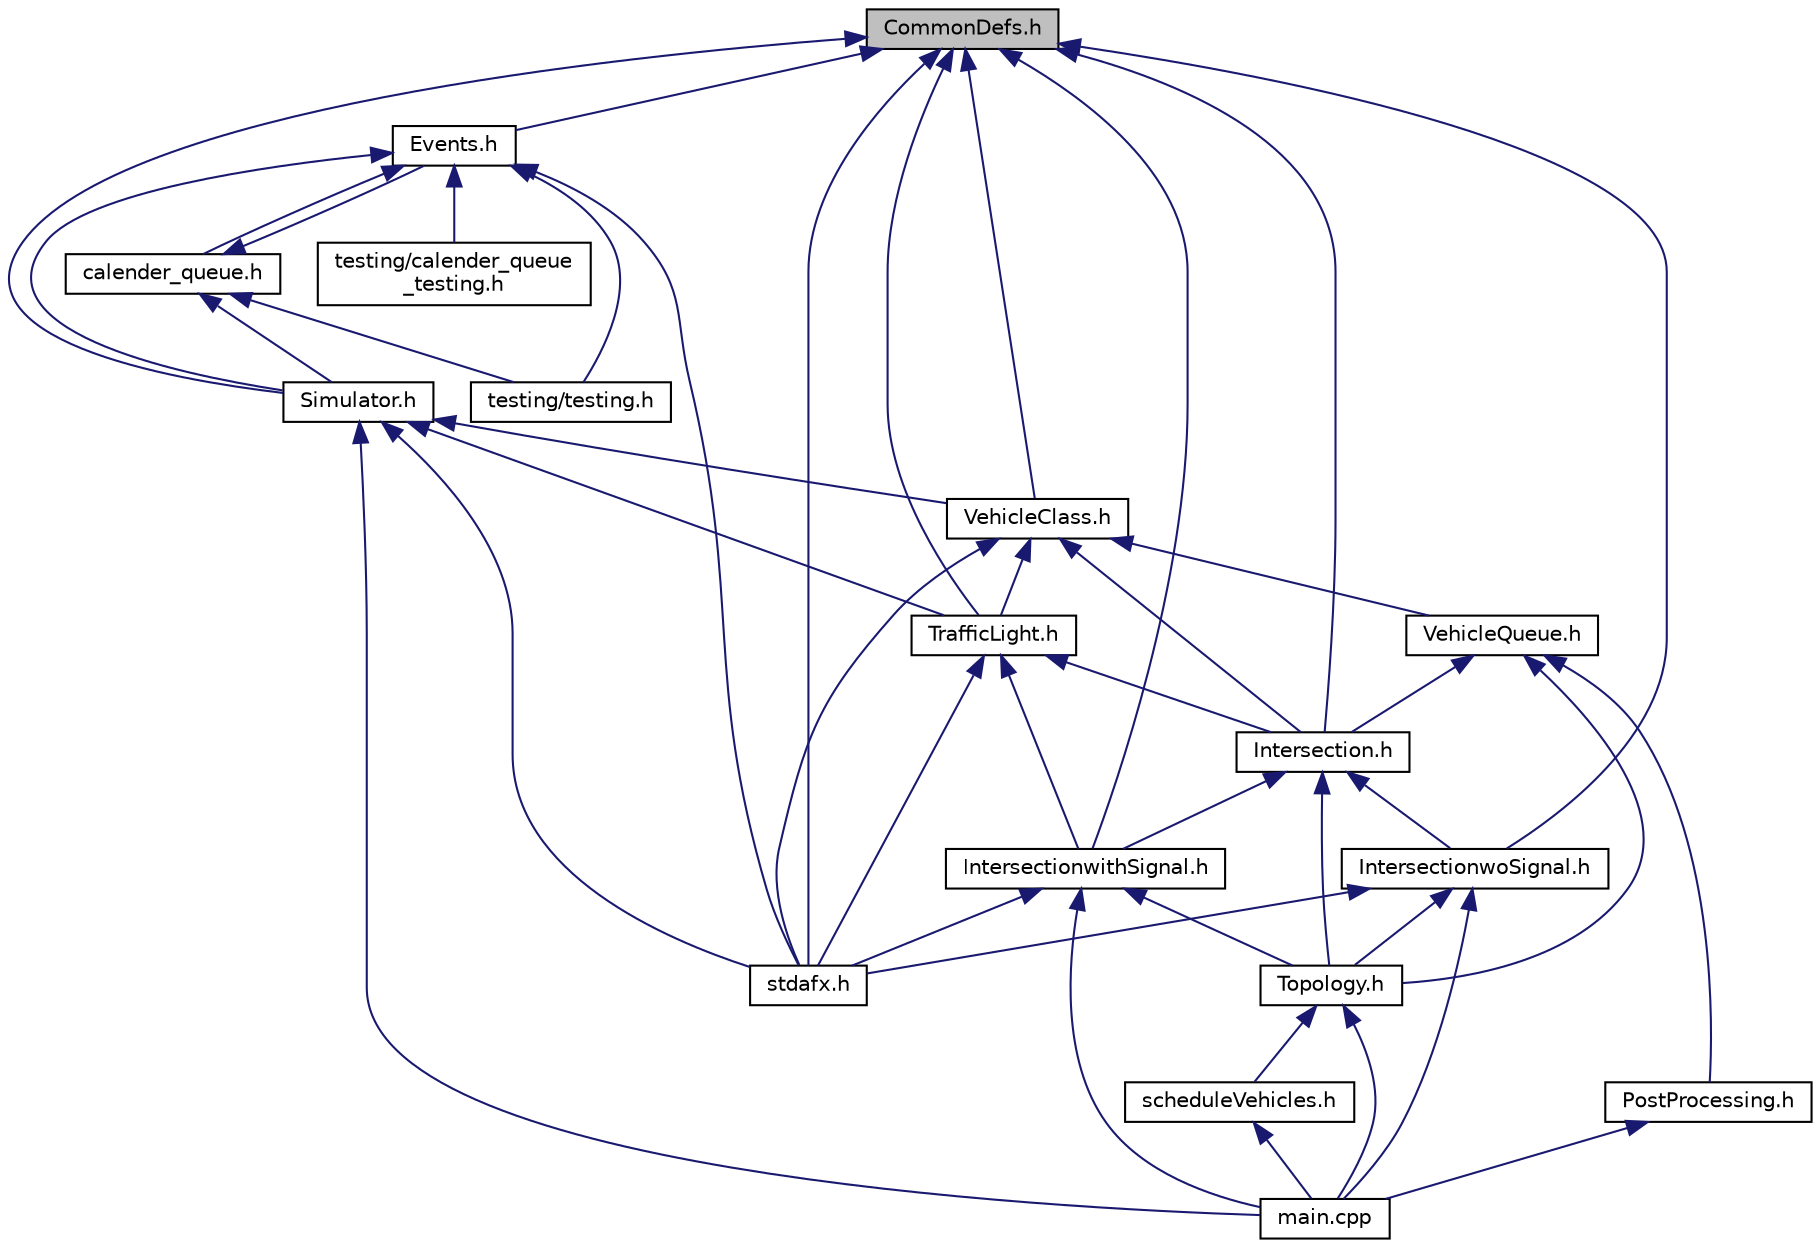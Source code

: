 digraph "CommonDefs.h"
{
  edge [fontname="Helvetica",fontsize="10",labelfontname="Helvetica",labelfontsize="10"];
  node [fontname="Helvetica",fontsize="10",shape=record];
  Node1 [label="CommonDefs.h",height=0.2,width=0.4,color="black", fillcolor="grey75", style="filled" fontcolor="black"];
  Node1 -> Node2 [dir="back",color="midnightblue",fontsize="10",style="solid"];
  Node2 [label="Events.h",height=0.2,width=0.4,color="black", fillcolor="white", style="filled",URL="$_events_8h.html",tooltip="declaration of various types of events"];
  Node2 -> Node3 [dir="back",color="midnightblue",fontsize="10",style="solid"];
  Node3 [label="calender_queue.h",height=0.2,width=0.4,color="black", fillcolor="white", style="filled",URL="$calender__queue_8h.html",tooltip="declartion of the class calender queue"];
  Node3 -> Node2 [dir="back",color="midnightblue",fontsize="10",style="solid"];
  Node3 -> Node4 [dir="back",color="midnightblue",fontsize="10",style="solid"];
  Node4 [label="Simulator.h",height=0.2,width=0.4,color="black", fillcolor="white", style="filled",URL="$_simulator_8h.html"];
  Node4 -> Node5 [dir="back",color="midnightblue",fontsize="10",style="solid"];
  Node5 [label="VehicleClass.h",height=0.2,width=0.4,color="black", fillcolor="white", style="filled",URL="$_vehicle_class_8h.html"];
  Node5 -> Node6 [dir="back",color="midnightblue",fontsize="10",style="solid"];
  Node6 [label="TrafficLight.h",height=0.2,width=0.4,color="black", fillcolor="white", style="filled",URL="$_traffic_light_8h.html",tooltip="description of functionality of traffic light"];
  Node6 -> Node7 [dir="back",color="midnightblue",fontsize="10",style="solid"];
  Node7 [label="Intersection.h",height=0.2,width=0.4,color="black", fillcolor="white", style="filled",URL="$_intersection_8h.html"];
  Node7 -> Node8 [dir="back",color="midnightblue",fontsize="10",style="solid"];
  Node8 [label="IntersectionwithSignal.h",height=0.2,width=0.4,color="black", fillcolor="white", style="filled",URL="$_intersectionwith_signal_8h.html"];
  Node8 -> Node9 [dir="back",color="midnightblue",fontsize="10",style="solid"];
  Node9 [label="main.cpp",height=0.2,width=0.4,color="black", fillcolor="white", style="filled",URL="$main_8cpp.html"];
  Node8 -> Node10 [dir="back",color="midnightblue",fontsize="10",style="solid"];
  Node10 [label="Topology.h",height=0.2,width=0.4,color="black", fillcolor="white", style="filled",URL="$_topology_8h.html"];
  Node10 -> Node9 [dir="back",color="midnightblue",fontsize="10",style="solid"];
  Node10 -> Node11 [dir="back",color="midnightblue",fontsize="10",style="solid"];
  Node11 [label="scheduleVehicles.h",height=0.2,width=0.4,color="black", fillcolor="white", style="filled",URL="$schedule_vehicles_8h.html"];
  Node11 -> Node9 [dir="back",color="midnightblue",fontsize="10",style="solid"];
  Node8 -> Node12 [dir="back",color="midnightblue",fontsize="10",style="solid"];
  Node12 [label="stdafx.h",height=0.2,width=0.4,color="black", fillcolor="white", style="filled",URL="$stdafx_8h_source.html"];
  Node7 -> Node13 [dir="back",color="midnightblue",fontsize="10",style="solid"];
  Node13 [label="IntersectionwoSignal.h",height=0.2,width=0.4,color="black", fillcolor="white", style="filled",URL="$_intersectionwo_signal_8h.html"];
  Node13 -> Node9 [dir="back",color="midnightblue",fontsize="10",style="solid"];
  Node13 -> Node10 [dir="back",color="midnightblue",fontsize="10",style="solid"];
  Node13 -> Node12 [dir="back",color="midnightblue",fontsize="10",style="solid"];
  Node7 -> Node10 [dir="back",color="midnightblue",fontsize="10",style="solid"];
  Node6 -> Node8 [dir="back",color="midnightblue",fontsize="10",style="solid"];
  Node6 -> Node12 [dir="back",color="midnightblue",fontsize="10",style="solid"];
  Node5 -> Node7 [dir="back",color="midnightblue",fontsize="10",style="solid"];
  Node5 -> Node14 [dir="back",color="midnightblue",fontsize="10",style="solid"];
  Node14 [label="VehicleQueue.h",height=0.2,width=0.4,color="black", fillcolor="white", style="filled",URL="$_vehicle_queue_8h_source.html"];
  Node14 -> Node7 [dir="back",color="midnightblue",fontsize="10",style="solid"];
  Node14 -> Node10 [dir="back",color="midnightblue",fontsize="10",style="solid"];
  Node14 -> Node15 [dir="back",color="midnightblue",fontsize="10",style="solid"];
  Node15 [label="PostProcessing.h",height=0.2,width=0.4,color="black", fillcolor="white", style="filled",URL="$_post_processing_8h.html"];
  Node15 -> Node9 [dir="back",color="midnightblue",fontsize="10",style="solid"];
  Node5 -> Node12 [dir="back",color="midnightblue",fontsize="10",style="solid"];
  Node4 -> Node6 [dir="back",color="midnightblue",fontsize="10",style="solid"];
  Node4 -> Node9 [dir="back",color="midnightblue",fontsize="10",style="solid"];
  Node4 -> Node12 [dir="back",color="midnightblue",fontsize="10",style="solid"];
  Node3 -> Node16 [dir="back",color="midnightblue",fontsize="10",style="solid"];
  Node16 [label="testing/testing.h",height=0.2,width=0.4,color="black", fillcolor="white", style="filled",URL="$testing_8h_source.html"];
  Node2 -> Node4 [dir="back",color="midnightblue",fontsize="10",style="solid"];
  Node2 -> Node12 [dir="back",color="midnightblue",fontsize="10",style="solid"];
  Node2 -> Node17 [dir="back",color="midnightblue",fontsize="10",style="solid"];
  Node17 [label="testing/calender_queue\l_testing.h",height=0.2,width=0.4,color="black", fillcolor="white", style="filled",URL="$calender__queue__testing_8h_source.html"];
  Node2 -> Node16 [dir="back",color="midnightblue",fontsize="10",style="solid"];
  Node1 -> Node7 [dir="back",color="midnightblue",fontsize="10",style="solid"];
  Node1 -> Node6 [dir="back",color="midnightblue",fontsize="10",style="solid"];
  Node1 -> Node5 [dir="back",color="midnightblue",fontsize="10",style="solid"];
  Node1 -> Node4 [dir="back",color="midnightblue",fontsize="10",style="solid"];
  Node1 -> Node8 [dir="back",color="midnightblue",fontsize="10",style="solid"];
  Node1 -> Node13 [dir="back",color="midnightblue",fontsize="10",style="solid"];
  Node1 -> Node12 [dir="back",color="midnightblue",fontsize="10",style="solid"];
}
